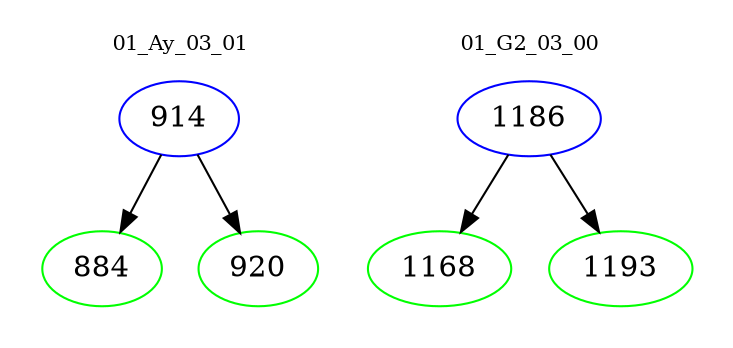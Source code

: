 digraph{
subgraph cluster_0 {
color = white
label = "01_Ay_03_01";
fontsize=10;
T0_914 [label="914", color="blue"]
T0_914 -> T0_884 [color="black"]
T0_884 [label="884", color="green"]
T0_914 -> T0_920 [color="black"]
T0_920 [label="920", color="green"]
}
subgraph cluster_1 {
color = white
label = "01_G2_03_00";
fontsize=10;
T1_1186 [label="1186", color="blue"]
T1_1186 -> T1_1168 [color="black"]
T1_1168 [label="1168", color="green"]
T1_1186 -> T1_1193 [color="black"]
T1_1193 [label="1193", color="green"]
}
}
